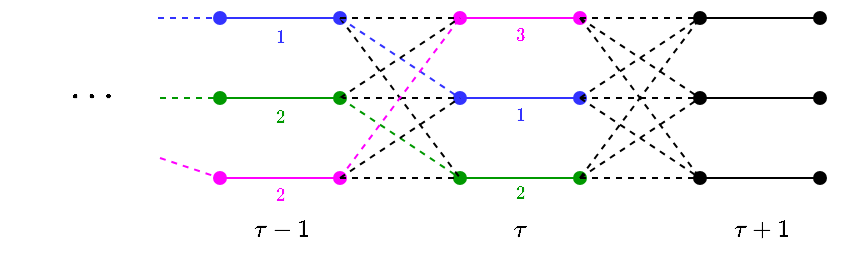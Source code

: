 <mxfile version="20.2.3" type="github"><diagram id="LquIJgOcorVU4KE4NNEy" name="Page-1"><mxGraphModel dx="450" dy="307" grid="1" gridSize="10" guides="1" tooltips="1" connect="1" arrows="1" fold="1" page="1" pageScale="1" pageWidth="850" pageHeight="1100" math="1" shadow="0"><root><mxCell id="0"/><mxCell id="1" parent="0"/><mxCell id="b5w5eTVD5-PAGkP4oTtr-1" value="" style="endArrow=oval;html=1;rounded=0;startArrow=oval;startFill=1;endFill=1;strokeColor=#FF00FF;" parent="1" edge="1"><mxGeometry width="50" height="50" relative="1" as="geometry"><mxPoint x="360" y="680" as="sourcePoint"/><mxPoint x="420" y="680" as="targetPoint"/></mxGeometry></mxCell><mxCell id="b5w5eTVD5-PAGkP4oTtr-2" value="" style="endArrow=oval;html=1;rounded=0;startArrow=oval;startFill=1;endFill=1;strokeColor=#3333FF;" parent="1" edge="1"><mxGeometry width="50" height="50" relative="1" as="geometry"><mxPoint x="360" y="720" as="sourcePoint"/><mxPoint x="420" y="720" as="targetPoint"/></mxGeometry></mxCell><mxCell id="b5w5eTVD5-PAGkP4oTtr-3" value="" style="endArrow=oval;html=1;rounded=0;startArrow=oval;startFill=1;endFill=1;strokeColor=#009900;" parent="1" edge="1"><mxGeometry width="50" height="50" relative="1" as="geometry"><mxPoint x="360" y="760" as="sourcePoint"/><mxPoint x="420" y="760" as="targetPoint"/></mxGeometry></mxCell><mxCell id="b5w5eTVD5-PAGkP4oTtr-7" value="" style="endArrow=oval;html=1;rounded=0;startArrow=oval;startFill=1;endFill=1;strokeColor=#3333FF;" parent="1" edge="1"><mxGeometry width="50" height="50" relative="1" as="geometry"><mxPoint x="240" y="680" as="sourcePoint"/><mxPoint x="300" y="680" as="targetPoint"/></mxGeometry></mxCell><mxCell id="b5w5eTVD5-PAGkP4oTtr-8" value="" style="endArrow=oval;html=1;rounded=0;startArrow=oval;startFill=1;endFill=1;strokeColor=#009900;" parent="1" edge="1"><mxGeometry width="50" height="50" relative="1" as="geometry"><mxPoint x="240" y="720" as="sourcePoint"/><mxPoint x="300" y="720" as="targetPoint"/></mxGeometry></mxCell><mxCell id="b5w5eTVD5-PAGkP4oTtr-9" value="" style="endArrow=oval;html=1;rounded=0;startArrow=oval;startFill=1;endFill=1;strokeColor=#FF00FF;" parent="1" edge="1"><mxGeometry width="50" height="50" relative="1" as="geometry"><mxPoint x="240" y="760" as="sourcePoint"/><mxPoint x="300" y="760" as="targetPoint"/></mxGeometry></mxCell><mxCell id="b5w5eTVD5-PAGkP4oTtr-10" value="" style="endArrow=none;dashed=1;html=1;strokeWidth=1;rounded=0;strokeColor=#000000;" parent="1" edge="1"><mxGeometry width="50" height="50" relative="1" as="geometry"><mxPoint x="300" y="680" as="sourcePoint"/><mxPoint x="360" y="760" as="targetPoint"/></mxGeometry></mxCell><mxCell id="b5w5eTVD5-PAGkP4oTtr-12" value="&lt;font face=&quot;Times New Roman&quot;&gt;$$\tau-1$$&lt;/font&gt;" style="text;html=1;align=center;verticalAlign=middle;resizable=0;points=[];autosize=1;strokeColor=none;fillColor=none;" parent="1" vertex="1"><mxGeometry x="230" y="770" width="80" height="30" as="geometry"/></mxCell><mxCell id="b5w5eTVD5-PAGkP4oTtr-13" value="&lt;font face=&quot;Times New Roman&quot;&gt;$$\tau$$&lt;/font&gt;" style="text;html=1;align=center;verticalAlign=middle;resizable=0;points=[];autosize=1;strokeColor=none;fillColor=none;" parent="1" vertex="1"><mxGeometry x="355" y="770" width="70" height="30" as="geometry"/></mxCell><mxCell id="b5w5eTVD5-PAGkP4oTtr-14" value="&lt;font face=&quot;Times New Roman&quot;&gt;$$\tau+1$$&lt;/font&gt;" style="text;html=1;align=center;verticalAlign=middle;resizable=0;points=[];autosize=1;strokeColor=none;fillColor=none;" parent="1" vertex="1"><mxGeometry x="470" y="770" width="80" height="30" as="geometry"/></mxCell><mxCell id="x61NSJ22uRlKFf1ZEpJR-1" value="" style="endArrow=none;dashed=1;html=1;strokeWidth=1;rounded=0;strokeColor=#3333FF;" edge="1" parent="1"><mxGeometry width="50" height="50" relative="1" as="geometry"><mxPoint x="300" y="680" as="sourcePoint"/><mxPoint x="360" y="720" as="targetPoint"/></mxGeometry></mxCell><mxCell id="x61NSJ22uRlKFf1ZEpJR-2" value="" style="endArrow=none;dashed=1;html=1;strokeWidth=1;rounded=0;strokeColor=#000000;" edge="1" parent="1"><mxGeometry width="50" height="50" relative="1" as="geometry"><mxPoint x="300" y="680" as="sourcePoint"/><mxPoint x="360" y="680" as="targetPoint"/></mxGeometry></mxCell><mxCell id="x61NSJ22uRlKFf1ZEpJR-3" value="" style="endArrow=none;dashed=1;html=1;strokeWidth=1;rounded=0;strokeColor=#000000;" edge="1" parent="1"><mxGeometry width="50" height="50" relative="1" as="geometry"><mxPoint x="300" y="720" as="sourcePoint"/><mxPoint x="360" y="680" as="targetPoint"/></mxGeometry></mxCell><mxCell id="x61NSJ22uRlKFf1ZEpJR-4" value="" style="endArrow=none;dashed=1;html=1;strokeWidth=1;rounded=0;strokeColor=#000000;" edge="1" parent="1"><mxGeometry width="50" height="50" relative="1" as="geometry"><mxPoint x="300" y="720" as="sourcePoint"/><mxPoint x="360" y="720" as="targetPoint"/></mxGeometry></mxCell><mxCell id="x61NSJ22uRlKFf1ZEpJR-5" value="" style="endArrow=none;dashed=1;html=1;strokeWidth=1;rounded=0;strokeColor=#009900;" edge="1" parent="1"><mxGeometry width="50" height="50" relative="1" as="geometry"><mxPoint x="300" y="720" as="sourcePoint"/><mxPoint x="360" y="760" as="targetPoint"/></mxGeometry></mxCell><mxCell id="x61NSJ22uRlKFf1ZEpJR-6" value="" style="endArrow=none;dashed=1;html=1;strokeWidth=1;rounded=0;strokeColor=#FF00FF;" edge="1" parent="1"><mxGeometry width="50" height="50" relative="1" as="geometry"><mxPoint x="300" y="760" as="sourcePoint"/><mxPoint x="360" y="680" as="targetPoint"/></mxGeometry></mxCell><mxCell id="x61NSJ22uRlKFf1ZEpJR-7" value="" style="endArrow=none;dashed=1;html=1;strokeWidth=1;rounded=0;strokeColor=#000000;" edge="1" parent="1"><mxGeometry width="50" height="50" relative="1" as="geometry"><mxPoint x="300" y="760" as="sourcePoint"/><mxPoint x="360" y="720" as="targetPoint"/></mxGeometry></mxCell><mxCell id="x61NSJ22uRlKFf1ZEpJR-8" value="" style="endArrow=none;dashed=1;html=1;strokeWidth=1;rounded=0;strokeColor=#000000;" edge="1" parent="1"><mxGeometry width="50" height="50" relative="1" as="geometry"><mxPoint x="300" y="760" as="sourcePoint"/><mxPoint x="360" y="760" as="targetPoint"/></mxGeometry></mxCell><mxCell id="x61NSJ22uRlKFf1ZEpJR-9" value="" style="endArrow=oval;html=1;rounded=0;startArrow=oval;startFill=1;endFill=1;strokeColor=#000000;" edge="1" parent="1"><mxGeometry width="50" height="50" relative="1" as="geometry"><mxPoint x="480" y="680" as="sourcePoint"/><mxPoint x="540" y="680" as="targetPoint"/></mxGeometry></mxCell><mxCell id="x61NSJ22uRlKFf1ZEpJR-10" value="" style="endArrow=oval;html=1;rounded=0;startArrow=oval;startFill=1;endFill=1;strokeColor=#000000;" edge="1" parent="1"><mxGeometry width="50" height="50" relative="1" as="geometry"><mxPoint x="480" y="720" as="sourcePoint"/><mxPoint x="540" y="720" as="targetPoint"/></mxGeometry></mxCell><mxCell id="x61NSJ22uRlKFf1ZEpJR-11" value="" style="endArrow=oval;html=1;rounded=0;startArrow=oval;startFill=1;endFill=1;strokeColor=#000000;" edge="1" parent="1"><mxGeometry width="50" height="50" relative="1" as="geometry"><mxPoint x="480" y="760" as="sourcePoint"/><mxPoint x="540" y="760" as="targetPoint"/></mxGeometry></mxCell><mxCell id="x61NSJ22uRlKFf1ZEpJR-12" value="" style="endArrow=none;dashed=1;html=1;strokeWidth=1;rounded=0;strokeColor=#000000;" edge="1" parent="1"><mxGeometry width="50" height="50" relative="1" as="geometry"><mxPoint x="420" y="680" as="sourcePoint"/><mxPoint x="480" y="760" as="targetPoint"/></mxGeometry></mxCell><mxCell id="x61NSJ22uRlKFf1ZEpJR-13" value="" style="endArrow=none;dashed=1;html=1;strokeWidth=1;rounded=0;strokeColor=#000000;" edge="1" parent="1"><mxGeometry width="50" height="50" relative="1" as="geometry"><mxPoint x="420" y="680" as="sourcePoint"/><mxPoint x="480" y="720" as="targetPoint"/></mxGeometry></mxCell><mxCell id="x61NSJ22uRlKFf1ZEpJR-14" value="" style="endArrow=none;dashed=1;html=1;strokeWidth=1;rounded=0;strokeColor=#000000;" edge="1" parent="1"><mxGeometry width="50" height="50" relative="1" as="geometry"><mxPoint x="420" y="680" as="sourcePoint"/><mxPoint x="480" y="680" as="targetPoint"/></mxGeometry></mxCell><mxCell id="x61NSJ22uRlKFf1ZEpJR-15" value="" style="endArrow=none;dashed=1;html=1;strokeWidth=1;rounded=0;strokeColor=#000000;" edge="1" parent="1"><mxGeometry width="50" height="50" relative="1" as="geometry"><mxPoint x="420" y="720" as="sourcePoint"/><mxPoint x="480" y="680" as="targetPoint"/></mxGeometry></mxCell><mxCell id="x61NSJ22uRlKFf1ZEpJR-16" value="" style="endArrow=none;dashed=1;html=1;strokeWidth=1;rounded=0;strokeColor=#000000;" edge="1" parent="1"><mxGeometry width="50" height="50" relative="1" as="geometry"><mxPoint x="420" y="720" as="sourcePoint"/><mxPoint x="480" y="720" as="targetPoint"/></mxGeometry></mxCell><mxCell id="x61NSJ22uRlKFf1ZEpJR-17" value="" style="endArrow=none;dashed=1;html=1;strokeWidth=1;rounded=0;strokeColor=#000000;" edge="1" parent="1"><mxGeometry width="50" height="50" relative="1" as="geometry"><mxPoint x="420" y="720" as="sourcePoint"/><mxPoint x="480" y="760" as="targetPoint"/></mxGeometry></mxCell><mxCell id="x61NSJ22uRlKFf1ZEpJR-18" value="" style="endArrow=none;dashed=1;html=1;strokeWidth=1;rounded=0;strokeColor=#000000;" edge="1" parent="1"><mxGeometry width="50" height="50" relative="1" as="geometry"><mxPoint x="420" y="760" as="sourcePoint"/><mxPoint x="480" y="680" as="targetPoint"/></mxGeometry></mxCell><mxCell id="x61NSJ22uRlKFf1ZEpJR-19" value="" style="endArrow=none;dashed=1;html=1;strokeWidth=1;rounded=0;strokeColor=#000000;" edge="1" parent="1"><mxGeometry width="50" height="50" relative="1" as="geometry"><mxPoint x="420" y="760" as="sourcePoint"/><mxPoint x="480" y="720" as="targetPoint"/></mxGeometry></mxCell><mxCell id="x61NSJ22uRlKFf1ZEpJR-20" value="" style="endArrow=none;dashed=1;html=1;strokeWidth=1;rounded=0;strokeColor=#000000;" edge="1" parent="1"><mxGeometry width="50" height="50" relative="1" as="geometry"><mxPoint x="420" y="760" as="sourcePoint"/><mxPoint x="480" y="760" as="targetPoint"/></mxGeometry></mxCell><mxCell id="x61NSJ22uRlKFf1ZEpJR-21" value="&lt;font color=&quot;#ff00ff&quot; style=&quot;font-size: 8px;&quot;&gt;$$3$$&lt;/font&gt;" style="text;html=1;align=center;verticalAlign=middle;resizable=0;points=[];autosize=1;strokeColor=none;fillColor=none;" vertex="1" parent="1"><mxGeometry x="365" y="674" width="50" height="30" as="geometry"/></mxCell><mxCell id="x61NSJ22uRlKFf1ZEpJR-27" value="&lt;font color=&quot;#3333ff&quot; style=&quot;font-size: 8px;&quot;&gt;$$1$$&lt;/font&gt;" style="text;html=1;align=center;verticalAlign=middle;resizable=0;points=[];autosize=1;strokeColor=none;fillColor=none;" vertex="1" parent="1"><mxGeometry x="365" y="714" width="50" height="30" as="geometry"/></mxCell><mxCell id="x61NSJ22uRlKFf1ZEpJR-28" value="&lt;font color=&quot;#009900&quot; style=&quot;font-size: 8px;&quot;&gt;$$2$$&lt;/font&gt;" style="text;html=1;align=center;verticalAlign=middle;resizable=0;points=[];autosize=1;strokeColor=none;fillColor=none;" vertex="1" parent="1"><mxGeometry x="365" y="753" width="50" height="30" as="geometry"/></mxCell><mxCell id="x61NSJ22uRlKFf1ZEpJR-32" value="&lt;font color=&quot;#3333ff&quot; style=&quot;font-size: 8px;&quot;&gt;$$1$$&lt;/font&gt;" style="text;html=1;align=center;verticalAlign=middle;resizable=0;points=[];autosize=1;strokeColor=none;fillColor=none;" vertex="1" parent="1"><mxGeometry x="245" y="674.5" width="50" height="30" as="geometry"/></mxCell><mxCell id="x61NSJ22uRlKFf1ZEpJR-33" value="&lt;font color=&quot;#009900&quot; style=&quot;font-size: 8px;&quot;&gt;$$2$$&lt;/font&gt;" style="text;html=1;align=center;verticalAlign=middle;resizable=0;points=[];autosize=1;strokeColor=none;fillColor=none;" vertex="1" parent="1"><mxGeometry x="245" y="714.5" width="50" height="30" as="geometry"/></mxCell><mxCell id="x61NSJ22uRlKFf1ZEpJR-34" value="&lt;font color=&quot;#ff00ff&quot; style=&quot;font-size: 8px;&quot;&gt;$$2$$&lt;/font&gt;" style="text;html=1;align=center;verticalAlign=middle;resizable=0;points=[];autosize=1;strokeColor=none;fillColor=none;" vertex="1" parent="1"><mxGeometry x="245" y="753.5" width="50" height="30" as="geometry"/></mxCell><mxCell id="x61NSJ22uRlKFf1ZEpJR-35" value="" style="endArrow=none;dashed=1;html=1;strokeWidth=1;rounded=0;strokeColor=#3333FF;" edge="1" parent="1"><mxGeometry width="50" height="50" relative="1" as="geometry"><mxPoint x="209" y="680" as="sourcePoint"/><mxPoint x="239" y="680" as="targetPoint"/></mxGeometry></mxCell><mxCell id="x61NSJ22uRlKFf1ZEpJR-36" value="" style="endArrow=none;dashed=1;html=1;strokeWidth=1;rounded=0;strokeColor=#009900;" edge="1" parent="1"><mxGeometry width="50" height="50" relative="1" as="geometry"><mxPoint x="210" y="720" as="sourcePoint"/><mxPoint x="240" y="720" as="targetPoint"/></mxGeometry></mxCell><mxCell id="x61NSJ22uRlKFf1ZEpJR-37" value="" style="endArrow=none;dashed=1;html=1;strokeWidth=1;rounded=0;strokeColor=#FF00FF;" edge="1" parent="1"><mxGeometry width="50" height="50" relative="1" as="geometry"><mxPoint x="210" y="750" as="sourcePoint"/><mxPoint x="240" y="760" as="targetPoint"/></mxGeometry></mxCell><mxCell id="x61NSJ22uRlKFf1ZEpJR-38" value="&lt;font style=&quot;font-size: 18px;&quot;&gt;$$\dots$$&lt;/font&gt;" style="text;html=1;align=center;verticalAlign=middle;resizable=0;points=[];autosize=1;strokeColor=none;fillColor=none;fontFamily=Times New Roman;" vertex="1" parent="1"><mxGeometry x="130" y="700" width="90" height="30" as="geometry"/></mxCell></root></mxGraphModel></diagram></mxfile>